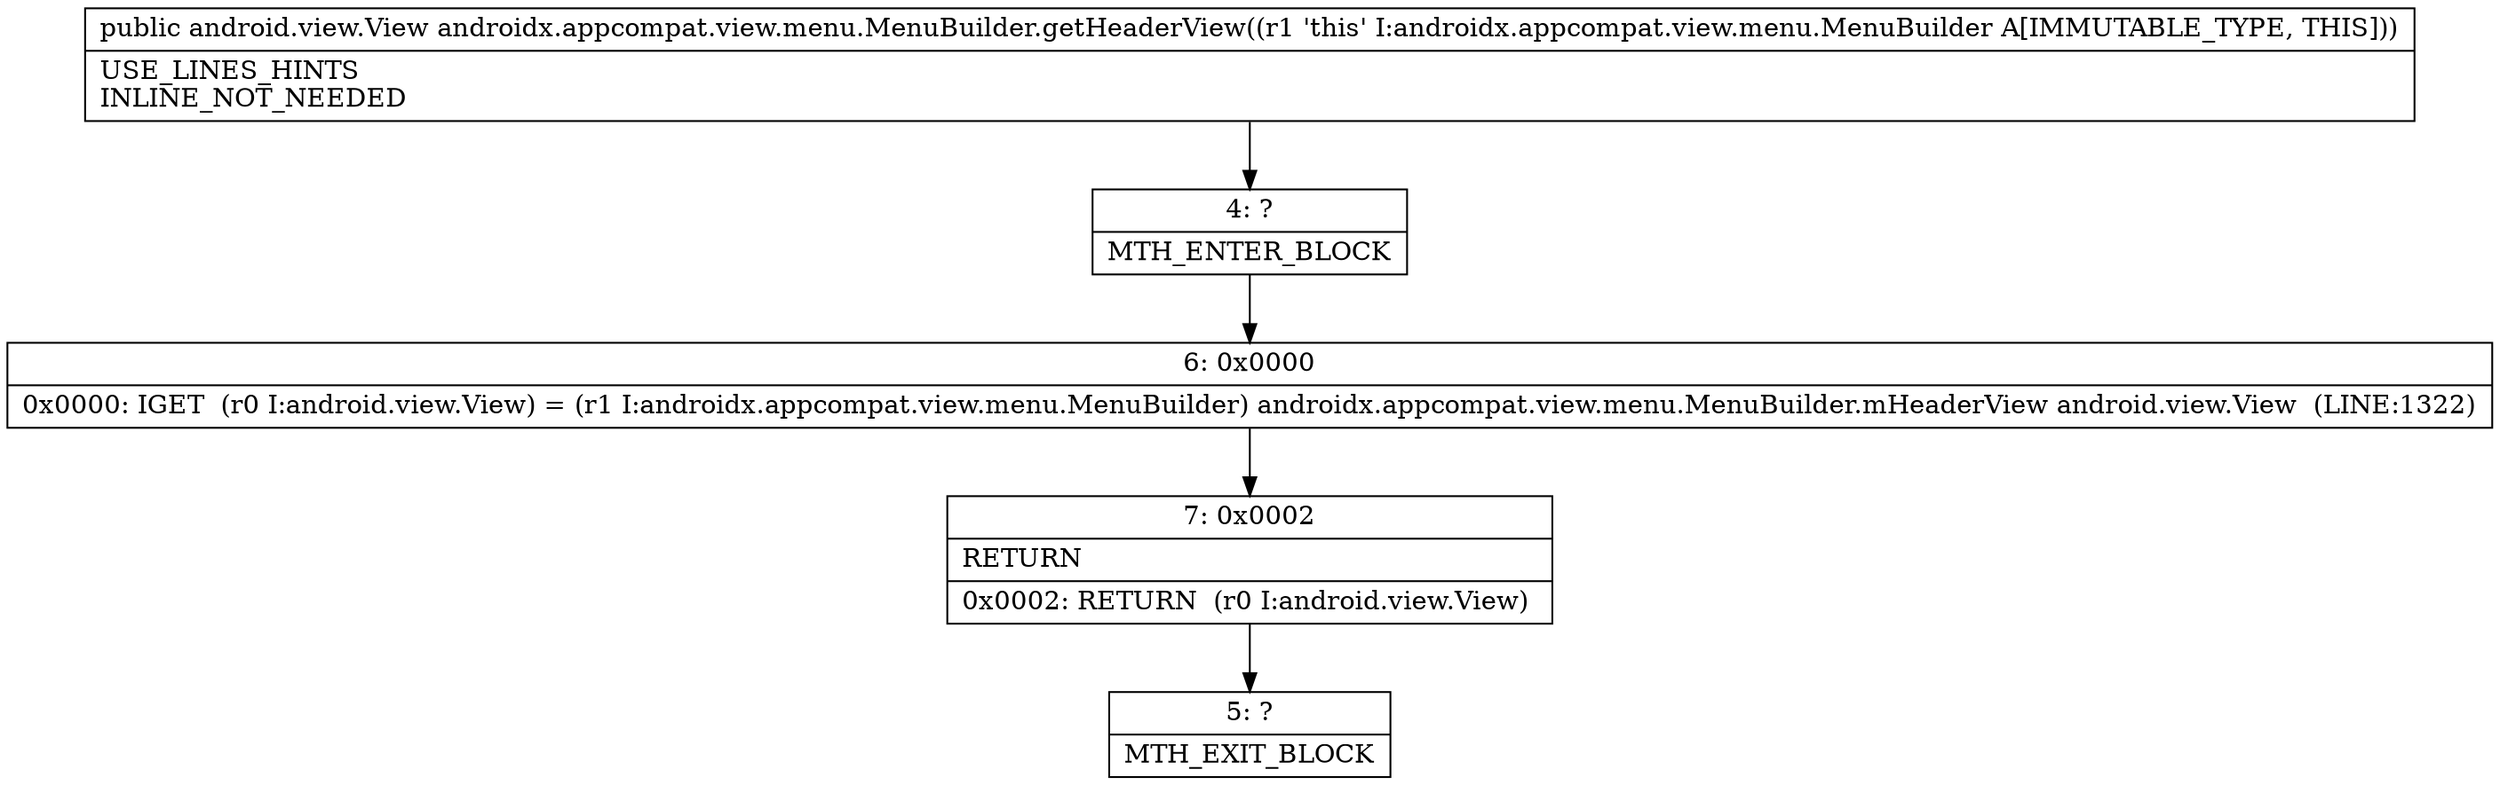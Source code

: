 digraph "CFG forandroidx.appcompat.view.menu.MenuBuilder.getHeaderView()Landroid\/view\/View;" {
Node_4 [shape=record,label="{4\:\ ?|MTH_ENTER_BLOCK\l}"];
Node_6 [shape=record,label="{6\:\ 0x0000|0x0000: IGET  (r0 I:android.view.View) = (r1 I:androidx.appcompat.view.menu.MenuBuilder) androidx.appcompat.view.menu.MenuBuilder.mHeaderView android.view.View  (LINE:1322)\l}"];
Node_7 [shape=record,label="{7\:\ 0x0002|RETURN\l|0x0002: RETURN  (r0 I:android.view.View) \l}"];
Node_5 [shape=record,label="{5\:\ ?|MTH_EXIT_BLOCK\l}"];
MethodNode[shape=record,label="{public android.view.View androidx.appcompat.view.menu.MenuBuilder.getHeaderView((r1 'this' I:androidx.appcompat.view.menu.MenuBuilder A[IMMUTABLE_TYPE, THIS]))  | USE_LINES_HINTS\lINLINE_NOT_NEEDED\l}"];
MethodNode -> Node_4;Node_4 -> Node_6;
Node_6 -> Node_7;
Node_7 -> Node_5;
}

